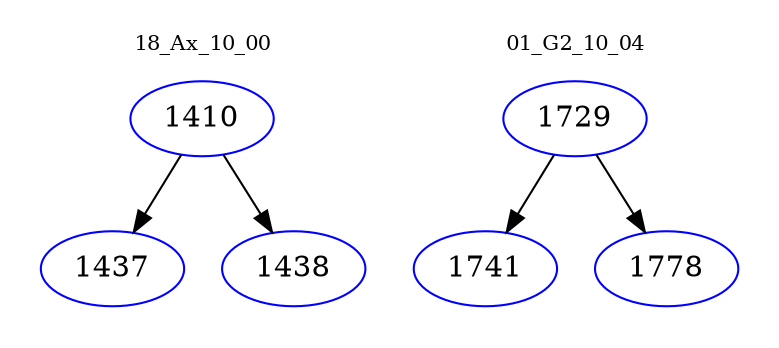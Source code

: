 digraph{
subgraph cluster_0 {
color = white
label = "18_Ax_10_00";
fontsize=10;
T0_1410 [label="1410", color="blue"]
T0_1410 -> T0_1437 [color="black"]
T0_1437 [label="1437", color="blue"]
T0_1410 -> T0_1438 [color="black"]
T0_1438 [label="1438", color="blue"]
}
subgraph cluster_1 {
color = white
label = "01_G2_10_04";
fontsize=10;
T1_1729 [label="1729", color="blue"]
T1_1729 -> T1_1741 [color="black"]
T1_1741 [label="1741", color="blue"]
T1_1729 -> T1_1778 [color="black"]
T1_1778 [label="1778", color="blue"]
}
}

